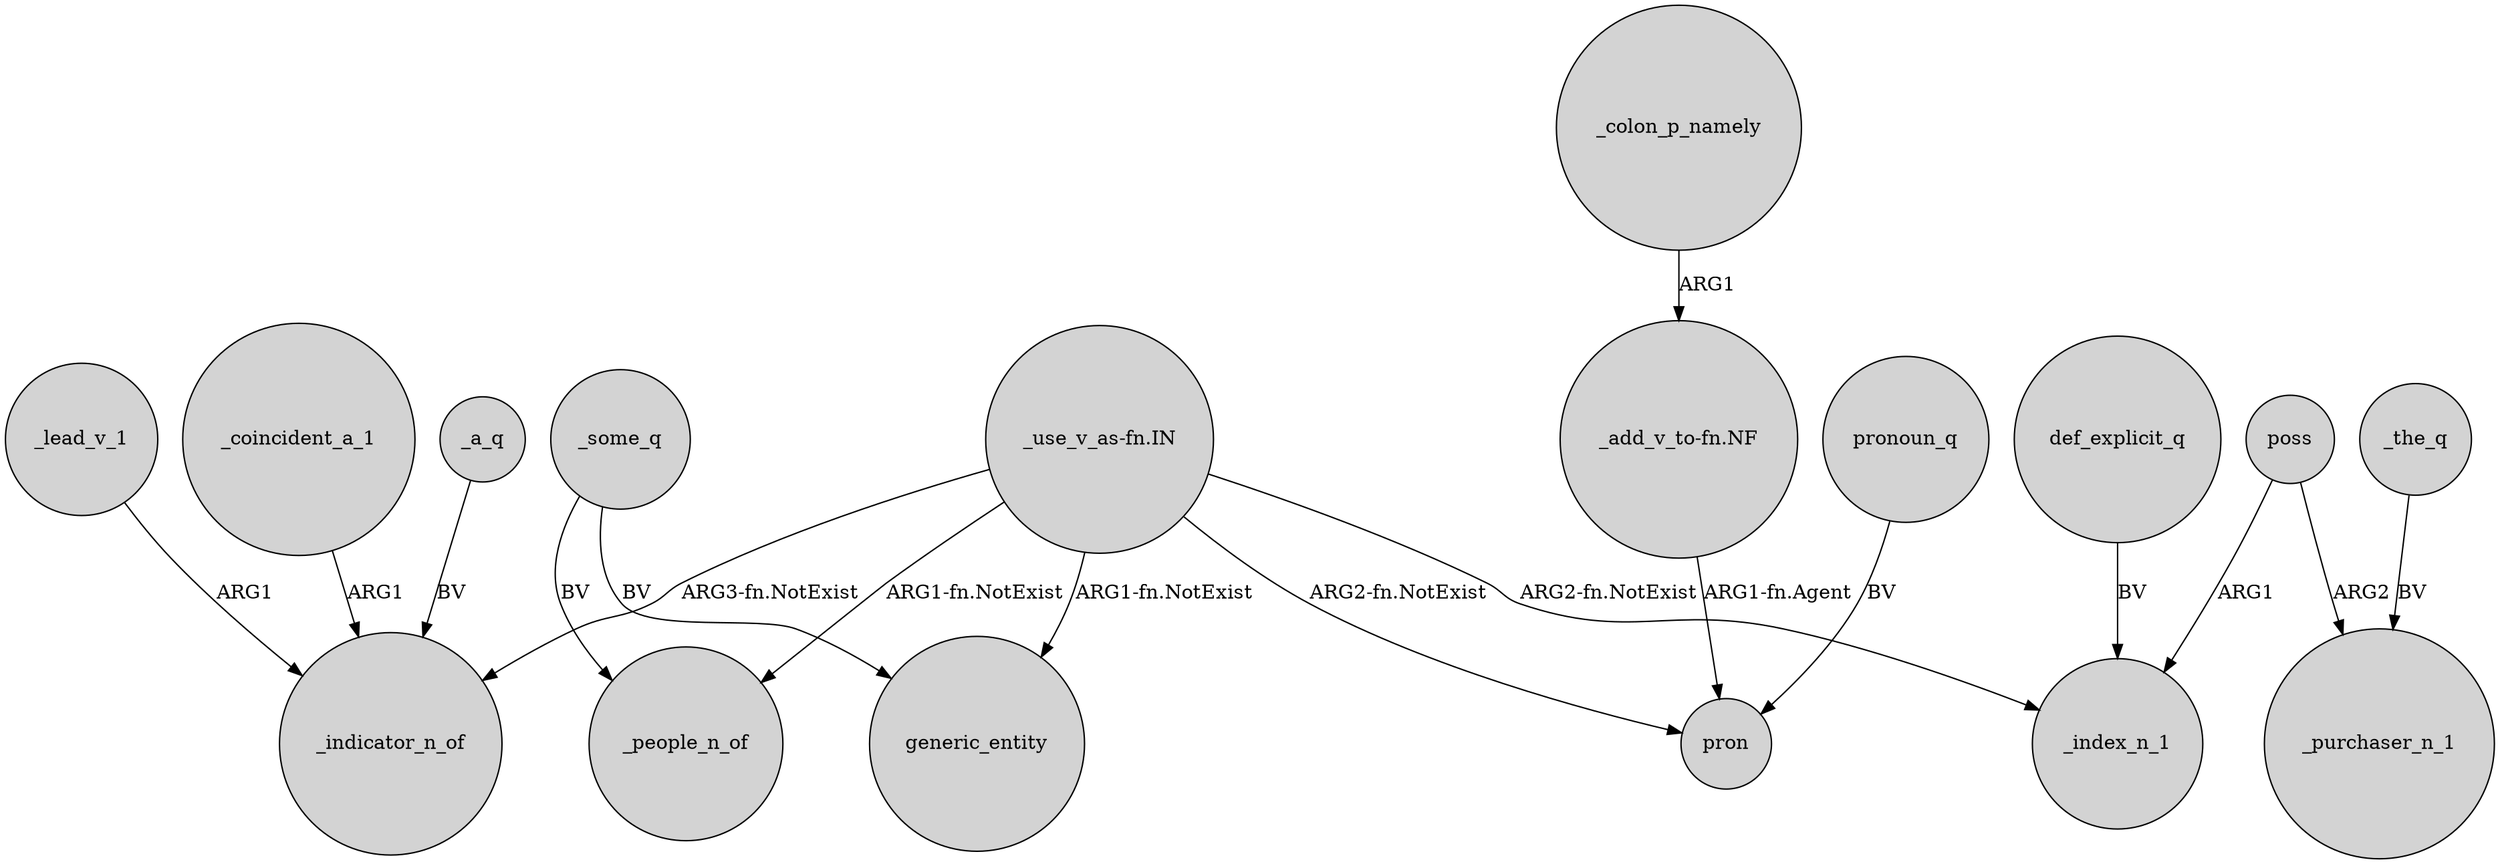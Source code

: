 digraph {
	node [shape=circle style=filled]
	_some_q -> generic_entity [label=BV]
	"_use_v_as-fn.IN" -> _indicator_n_of [label="ARG3-fn.NotExist"]
	_the_q -> _purchaser_n_1 [label=BV]
	"_use_v_as-fn.IN" -> pron [label="ARG2-fn.NotExist"]
	_coincident_a_1 -> _indicator_n_of [label=ARG1]
	_a_q -> _indicator_n_of [label=BV]
	_lead_v_1 -> _indicator_n_of [label=ARG1]
	"_use_v_as-fn.IN" -> _people_n_of [label="ARG1-fn.NotExist"]
	poss -> _purchaser_n_1 [label=ARG2]
	"_use_v_as-fn.IN" -> _index_n_1 [label="ARG2-fn.NotExist"]
	def_explicit_q -> _index_n_1 [label=BV]
	_colon_p_namely -> "_add_v_to-fn.NF" [label=ARG1]
	"_add_v_to-fn.NF" -> pron [label="ARG1-fn.Agent"]
	"_use_v_as-fn.IN" -> generic_entity [label="ARG1-fn.NotExist"]
	_some_q -> _people_n_of [label=BV]
	poss -> _index_n_1 [label=ARG1]
	pronoun_q -> pron [label=BV]
}
